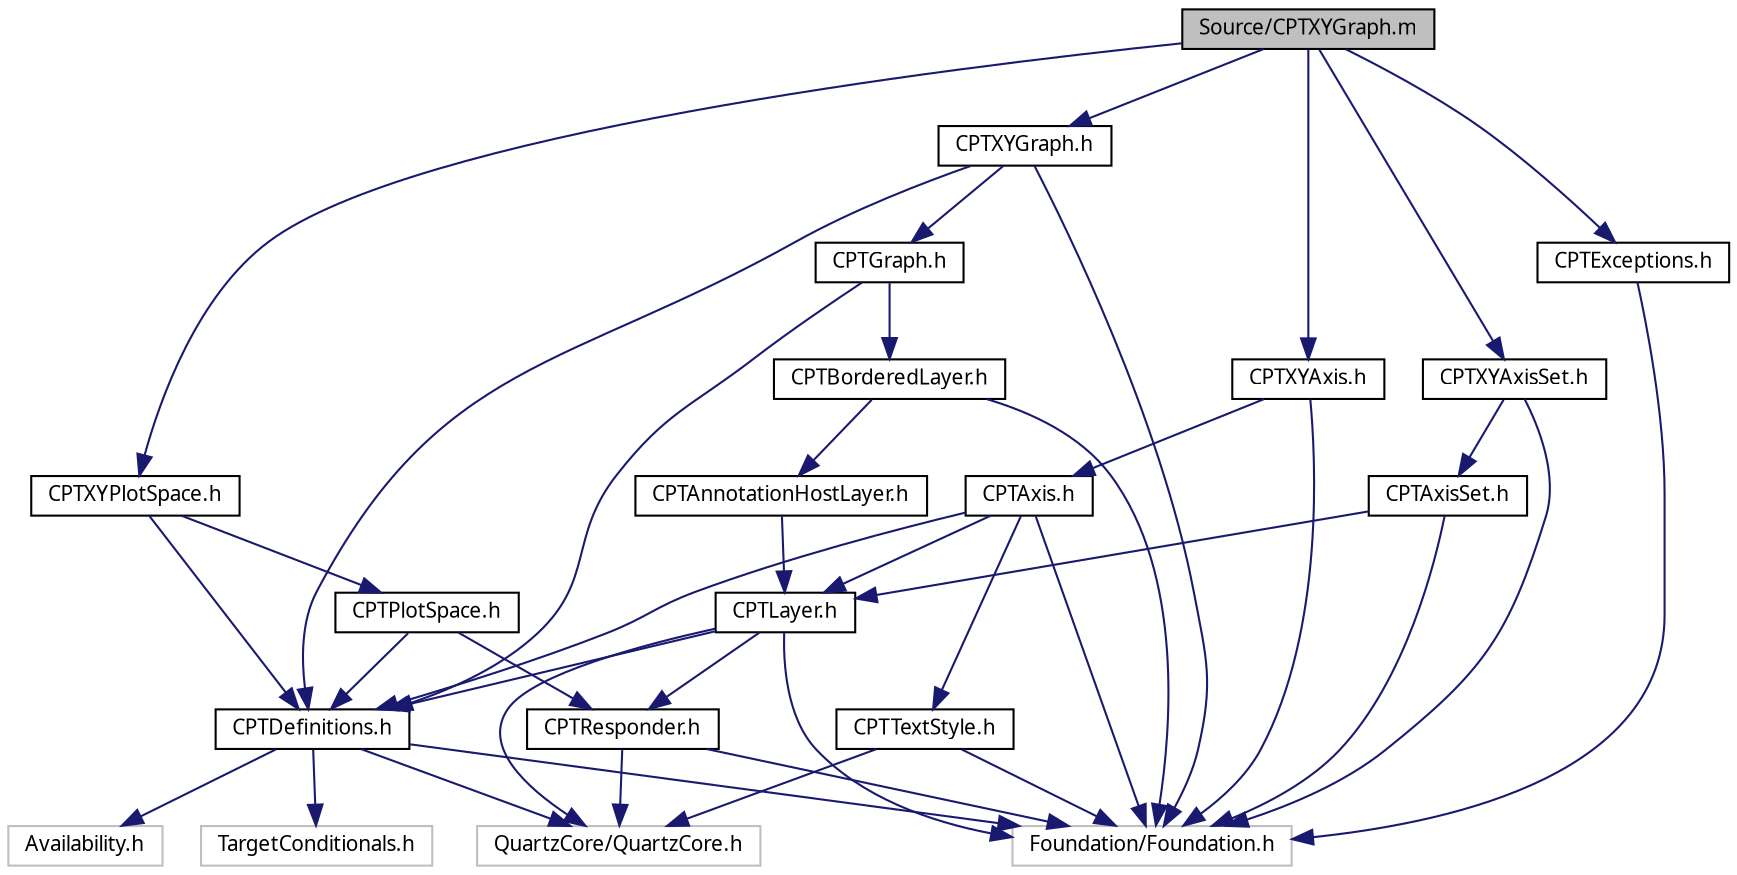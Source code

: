 digraph G
{
  bgcolor="transparent";
  edge [fontname="Lucinda Grande",fontsize="10",labelfontname="Lucinda Grande",labelfontsize="10"];
  node [fontname="Lucinda Grande",fontsize="10",shape=record];
  Node1 [label="Source/CPTXYGraph.m",height=0.2,width=0.4,color="black", fillcolor="grey75", style="filled" fontcolor="black"];
  Node1 -> Node2 [color="midnightblue",fontsize="10",style="solid",fontname="Lucinda Grande"];
  Node2 [label="CPTXYGraph.h",height=0.2,width=0.4,color="black",URL="$_c_p_t_x_y_graph_8h.html"];
  Node2 -> Node3 [color="midnightblue",fontsize="10",style="solid",fontname="Lucinda Grande"];
  Node3 [label="CPTDefinitions.h",height=0.2,width=0.4,color="black",URL="$_c_p_t_definitions_8h.html"];
  Node3 -> Node4 [color="midnightblue",fontsize="10",style="solid",fontname="Lucinda Grande"];
  Node4 [label="QuartzCore/QuartzCore.h",height=0.2,width=0.4,color="grey75"];
  Node3 -> Node5 [color="midnightblue",fontsize="10",style="solid",fontname="Lucinda Grande"];
  Node5 [label="Availability.h",height=0.2,width=0.4,color="grey75"];
  Node3 -> Node6 [color="midnightblue",fontsize="10",style="solid",fontname="Lucinda Grande"];
  Node6 [label="TargetConditionals.h",height=0.2,width=0.4,color="grey75"];
  Node3 -> Node7 [color="midnightblue",fontsize="10",style="solid",fontname="Lucinda Grande"];
  Node7 [label="Foundation/Foundation.h",height=0.2,width=0.4,color="grey75"];
  Node2 -> Node8 [color="midnightblue",fontsize="10",style="solid",fontname="Lucinda Grande"];
  Node8 [label="CPTGraph.h",height=0.2,width=0.4,color="black",URL="$_c_p_t_graph_8h.html"];
  Node8 -> Node9 [color="midnightblue",fontsize="10",style="solid",fontname="Lucinda Grande"];
  Node9 [label="CPTBorderedLayer.h",height=0.2,width=0.4,color="black",URL="$_c_p_t_bordered_layer_8h.html"];
  Node9 -> Node7 [color="midnightblue",fontsize="10",style="solid",fontname="Lucinda Grande"];
  Node9 -> Node10 [color="midnightblue",fontsize="10",style="solid",fontname="Lucinda Grande"];
  Node10 [label="CPTAnnotationHostLayer.h",height=0.2,width=0.4,color="black",URL="$_c_p_t_annotation_host_layer_8h.html"];
  Node10 -> Node11 [color="midnightblue",fontsize="10",style="solid",fontname="Lucinda Grande"];
  Node11 [label="CPTLayer.h",height=0.2,width=0.4,color="black",URL="$_c_p_t_layer_8h.html"];
  Node11 -> Node12 [color="midnightblue",fontsize="10",style="solid",fontname="Lucinda Grande"];
  Node12 [label="CPTResponder.h",height=0.2,width=0.4,color="black",URL="$_c_p_t_responder_8h.html"];
  Node12 -> Node4 [color="midnightblue",fontsize="10",style="solid",fontname="Lucinda Grande"];
  Node12 -> Node7 [color="midnightblue",fontsize="10",style="solid",fontname="Lucinda Grande"];
  Node11 -> Node7 [color="midnightblue",fontsize="10",style="solid",fontname="Lucinda Grande"];
  Node11 -> Node4 [color="midnightblue",fontsize="10",style="solid",fontname="Lucinda Grande"];
  Node11 -> Node3 [color="midnightblue",fontsize="10",style="solid",fontname="Lucinda Grande"];
  Node8 -> Node3 [color="midnightblue",fontsize="10",style="solid",fontname="Lucinda Grande"];
  Node2 -> Node7 [color="midnightblue",fontsize="10",style="solid",fontname="Lucinda Grande"];
  Node1 -> Node13 [color="midnightblue",fontsize="10",style="solid",fontname="Lucinda Grande"];
  Node13 [label="CPTExceptions.h",height=0.2,width=0.4,color="black",URL="$_c_p_t_exceptions_8h.html"];
  Node13 -> Node7 [color="midnightblue",fontsize="10",style="solid",fontname="Lucinda Grande"];
  Node1 -> Node14 [color="midnightblue",fontsize="10",style="solid",fontname="Lucinda Grande"];
  Node14 [label="CPTXYAxis.h",height=0.2,width=0.4,color="black",URL="$_c_p_t_x_y_axis_8h.html"];
  Node14 -> Node15 [color="midnightblue",fontsize="10",style="solid",fontname="Lucinda Grande"];
  Node15 [label="CPTAxis.h",height=0.2,width=0.4,color="black",URL="$_c_p_t_axis_8h.html"];
  Node15 -> Node3 [color="midnightblue",fontsize="10",style="solid",fontname="Lucinda Grande"];
  Node15 -> Node11 [color="midnightblue",fontsize="10",style="solid",fontname="Lucinda Grande"];
  Node15 -> Node16 [color="midnightblue",fontsize="10",style="solid",fontname="Lucinda Grande"];
  Node16 [label="CPTTextStyle.h",height=0.2,width=0.4,color="black",URL="$_c_p_t_text_style_8h.html"];
  Node16 -> Node4 [color="midnightblue",fontsize="10",style="solid",fontname="Lucinda Grande"];
  Node16 -> Node7 [color="midnightblue",fontsize="10",style="solid",fontname="Lucinda Grande"];
  Node15 -> Node7 [color="midnightblue",fontsize="10",style="solid",fontname="Lucinda Grande"];
  Node14 -> Node7 [color="midnightblue",fontsize="10",style="solid",fontname="Lucinda Grande"];
  Node1 -> Node17 [color="midnightblue",fontsize="10",style="solid",fontname="Lucinda Grande"];
  Node17 [label="CPTXYAxisSet.h",height=0.2,width=0.4,color="black",URL="$_c_p_t_x_y_axis_set_8h.html"];
  Node17 -> Node18 [color="midnightblue",fontsize="10",style="solid",fontname="Lucinda Grande"];
  Node18 [label="CPTAxisSet.h",height=0.2,width=0.4,color="black",URL="$_c_p_t_axis_set_8h.html"];
  Node18 -> Node7 [color="midnightblue",fontsize="10",style="solid",fontname="Lucinda Grande"];
  Node18 -> Node11 [color="midnightblue",fontsize="10",style="solid",fontname="Lucinda Grande"];
  Node17 -> Node7 [color="midnightblue",fontsize="10",style="solid",fontname="Lucinda Grande"];
  Node1 -> Node19 [color="midnightblue",fontsize="10",style="solid",fontname="Lucinda Grande"];
  Node19 [label="CPTXYPlotSpace.h",height=0.2,width=0.4,color="black",URL="$_c_p_t_x_y_plot_space_8h.html"];
  Node19 -> Node20 [color="midnightblue",fontsize="10",style="solid",fontname="Lucinda Grande"];
  Node20 [label="CPTPlotSpace.h",height=0.2,width=0.4,color="black",URL="$_c_p_t_plot_space_8h.html"];
  Node20 -> Node12 [color="midnightblue",fontsize="10",style="solid",fontname="Lucinda Grande"];
  Node20 -> Node3 [color="midnightblue",fontsize="10",style="solid",fontname="Lucinda Grande"];
  Node19 -> Node3 [color="midnightblue",fontsize="10",style="solid",fontname="Lucinda Grande"];
}
